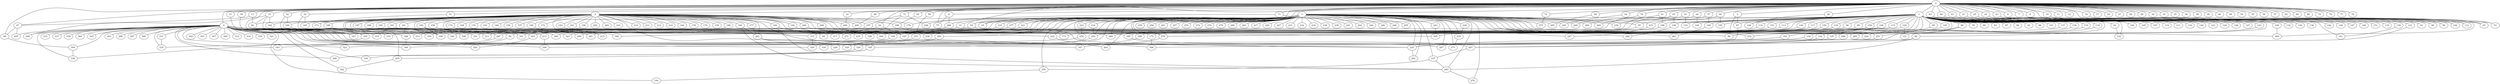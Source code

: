 
graph graphname {
    0 -- 1
0 -- 2
0 -- 3
0 -- 4
0 -- 5
0 -- 6
0 -- 7
0 -- 8
0 -- 9
0 -- 10
0 -- 11
0 -- 12
0 -- 13
0 -- 14
0 -- 15
0 -- 16
0 -- 17
0 -- 18
0 -- 19
0 -- 20
0 -- 21
0 -- 22
0 -- 23
0 -- 24
0 -- 25
0 -- 26
0 -- 27
0 -- 28
0 -- 29
0 -- 30
0 -- 31
0 -- 32
0 -- 33
0 -- 34
0 -- 35
0 -- 36
0 -- 37
0 -- 38
0 -- 39
0 -- 40
0 -- 41
0 -- 42
0 -- 43
0 -- 44
0 -- 45
0 -- 46
0 -- 47
0 -- 48
0 -- 49
0 -- 50
0 -- 51
0 -- 52
0 -- 53
0 -- 54
0 -- 55
0 -- 56
0 -- 57
0 -- 58
0 -- 59
0 -- 60
0 -- 61
0 -- 62
0 -- 63
0 -- 64
0 -- 65
0 -- 66
0 -- 67
0 -- 68
0 -- 69
0 -- 70
0 -- 71
0 -- 72
0 -- 73
0 -- 74
0 -- 75
0 -- 76
0 -- 77
0 -- 78
1 -- 128
1 -- 130
1 -- 131
1 -- 132
1 -- 133
1 -- 134
1 -- 129
1 -- 136
1 -- 137
1 -- 138
1 -- 139
1 -- 140
1 -- 141
1 -- 142
1 -- 143
1 -- 144
1 -- 145
1 -- 146
1 -- 147
1 -- 148
1 -- 149
1 -- 150
1 -- 151
1 -- 152
1 -- 153
1 -- 154
1 -- 155
1 -- 135
1 -- 79
1 -- 80
1 -- 81
1 -- 82
1 -- 83
1 -- 84
1 -- 85
1 -- 86
1 -- 87
1 -- 88
1 -- 89
1 -- 90
1 -- 91
1 -- 92
1 -- 93
1 -- 94
1 -- 95
1 -- 96
1 -- 97
1 -- 98
1 -- 99
1 -- 100
1 -- 101
1 -- 102
1 -- 103
1 -- 104
1 -- 105
1 -- 106
1 -- 107
1 -- 108
1 -- 109
1 -- 110
1 -- 111
1 -- 112
1 -- 113
1 -- 114
1 -- 115
1 -- 116
1 -- 117
1 -- 118
1 -- 119
1 -- 120
1 -- 121
1 -- 122
1 -- 123
1 -- 124
1 -- 125
1 -- 126
1 -- 127
2 -- 156
2 -- 157
2 -- 158
2 -- 159
2 -- 160
2 -- 161
2 -- 162
2 -- 163
2 -- 164
2 -- 165
2 -- 166
2 -- 167
2 -- 168
2 -- 169
2 -- 170
2 -- 171
2 -- 172
2 -- 173
2 -- 174
2 -- 175
2 -- 176
2 -- 177
2 -- 178
2 -- 179
2 -- 180
2 -- 181
2 -- 182
2 -- 183
2 -- 184
2 -- 185
2 -- 186
2 -- 187
2 -- 188
2 -- 189
2 -- 190
2 -- 191
2 -- 192
2 -- 193
2 -- 194
2 -- 195
2 -- 196
2 -- 197
2 -- 198
2 -- 199
2 -- 200
2 -- 201
2 -- 202
2 -- 203
2 -- 204
2 -- 205
2 -- 206
2 -- 207
2 -- 208
2 -- 209
2 -- 210
2 -- 211
2 -- 212
2 -- 213
2 -- 214
2 -- 215
3 -- 256
3 -- 258
3 -- 259
3 -- 260
3 -- 261
3 -- 262
3 -- 257
3 -- 264
3 -- 265
3 -- 266
3 -- 267
3 -- 268
3 -- 269
3 -- 270
3 -- 271
3 -- 272
3 -- 273
3 -- 274
3 -- 275
3 -- 276
3 -- 277
3 -- 278
3 -- 279
3 -- 280
3 -- 281
3 -- 282
3 -- 283
3 -- 284
3 -- 285
3 -- 286
3 -- 287
3 -- 288
3 -- 263
3 -- 216
3 -- 217
3 -- 218
3 -- 219
3 -- 220
3 -- 221
3 -- 222
3 -- 223
3 -- 224
3 -- 225
3 -- 226
3 -- 227
3 -- 228
3 -- 229
3 -- 230
3 -- 231
3 -- 232
3 -- 233
3 -- 234
3 -- 235
3 -- 236
3 -- 237
3 -- 238
3 -- 239
3 -- 240
3 -- 241
3 -- 242
3 -- 243
3 -- 244
3 -- 245
3 -- 246
3 -- 247
3 -- 248
3 -- 249
3 -- 250
3 -- 251
3 -- 252
3 -- 253
3 -- 254
3 -- 255
3 -- 54
3 -- 19
4 -- 289
4 -- 290
4 -- 291
4 -- 292
4 -- 293
4 -- 294
4 -- 295
4 -- 296
4 -- 297
4 -- 298
4 -- 299
4 -- 300
4 -- 301
4 -- 302
4 -- 303
4 -- 304
4 -- 305
4 -- 306
4 -- 307
4 -- 308
4 -- 309
4 -- 310
4 -- 311
4 -- 312
4 -- 313
4 -- 314
4 -- 315
4 -- 316
4 -- 317
4 -- 318
4 -- 319
4 -- 320
4 -- 321
4 -- 322
4 -- 323
4 -- 324
4 -- 325
4 -- 326
4 -- 327
4 -- 328
4 -- 329
4 -- 330
4 -- 331
4 -- 332
4 -- 333
4 -- 334
4 -- 335
4 -- 336
4 -- 337
4 -- 338
4 -- 339
4 -- 340
4 -- 341
4 -- 342
4 -- 343
4 -- 344
4 -- 345
4 -- 346
4 -- 347
4 -- 348
4 -- 349
4 -- 84
5 -- 97
5 -- 88
8 -- 266
8 -- 75
10 -- 67
13 -- 82
13 -- 47
14 -- 200
15 -- 298
15 -- 162
15 -- 82
15 -- 125
16 -- 53
20 -- 299
20 -- 144
21 -- 99
22 -- 310
22 -- 167
23 -- 269
24 -- 112
25 -- 102
26 -- 128
31 -- 311
31 -- 225
32 -- 341
32 -- 165
33 -- 310
37 -- 168
37 -- 149
39 -- 267
41 -- 230
41 -- 133
42 -- 245
43 -- 98
44 -- 233
44 -- 155
45 -- 106
45 -- 264
45 -- 346
47 -- 295
47 -- 60
49 -- 206
51 -- 173
52 -- 166
52 -- 327
54 -- 59
54 -- 88
58 -- 253
59 -- 349
60 -- 304
61 -- 108
61 -- 284
63 -- 121
64 -- 285
65 -- 186
68 -- 81
70 -- 249
71 -- 226
71 -- 315
71 -- 197
72 -- 275
73 -- 95
73 -- 176
75 -- 260
85 -- 332
86 -- 207
86 -- 125
89 -- 286
91 -- 122
92 -- 225
92 -- 240
94 -- 168
95 -- 195
97 -- 225
100 -- 152
100 -- 175
103 -- 335
106 -- 282
108 -- 171
109 -- 269
113 -- 315
114 -- 341
115 -- 278
117 -- 268
117 -- 291
118 -- 224
119 -- 265
121 -- 287
125 -- 207
129 -- 278
129 -- 131
130 -- 288
134 -- 294
134 -- 250
137 -- 305
139 -- 141
140 -- 317
143 -- 251
145 -- 332
149 -- 283
150 -- 326
152 -- 185
153 -- 203
154 -- 167
154 -- 252
158 -- 203
160 -- 240
160 -- 201
166 -- 199
168 -- 322
174 -- 289
175 -- 306
177 -- 201
180 -- 291
181 -- 319
181 -- 278
182 -- 267
182 -- 199
183 -- 215
184 -- 216
184 -- 271
184 -- 240
185 -- 205
185 -- 330
186 -- 236
189 -- 325
191 -- 328
192 -- 253
195 -- 287
196 -- 313
197 -- 340
198 -- 316
201 -- 225
201 -- 228
203 -- 292
205 -- 342
207 -- 237
208 -- 268
209 -- 222
213 -- 290
218 -- 250
219 -- 341
221 -- 323
222 -- 262
223 -- 254
225 -- 281
229 -- 235
233 -- 247
235 -- 273
237 -- 256
237 -- 240
240 -- 276
243 -- 305
250 -- 334
251 -- 306
253 -- 329
254 -- 290
256 -- 336
260 -- 320
266 -- 308
266 -- 301
267 -- 343
277 -- 289
278 -- 324
286 -- 329
304 -- 338
315 -- 320
324 -- 348
325 -- 338
328 -- 349
331 -- 335
332 -- 347

}
